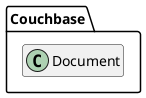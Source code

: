 @startuml
set namespaceSeparator \\
hide members
hide << alias >> circle

class Couchbase\\Document
@enduml
